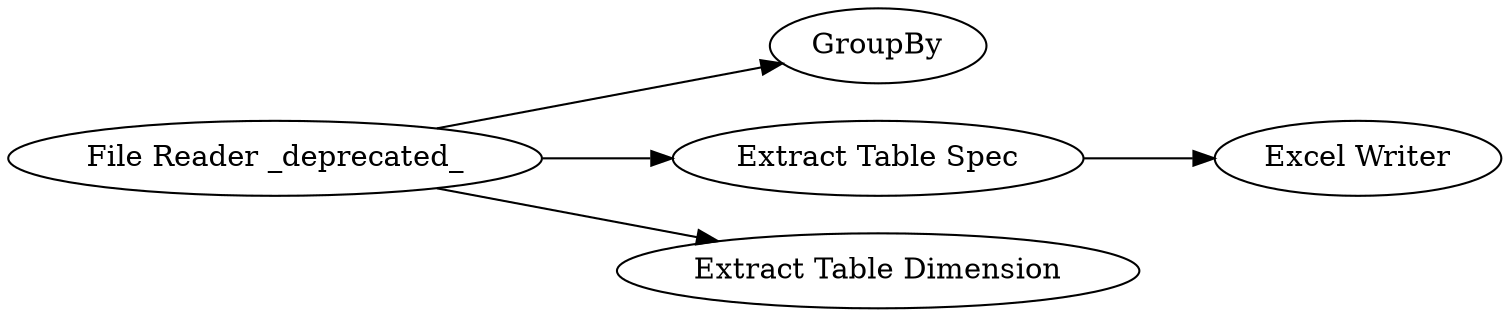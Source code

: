 digraph {
	"3640322999555117237_548" [label=GroupBy]
	"3640322999555117237_547" [label="Excel Writer"]
	"3640322999555117237_544" [label="File Reader _deprecated_"]
	"3640322999555117237_546" [label="Extract Table Spec"]
	"3640322999555117237_545" [label="Extract Table Dimension"]
	"3640322999555117237_546" -> "3640322999555117237_547"
	"3640322999555117237_544" -> "3640322999555117237_545"
	"3640322999555117237_544" -> "3640322999555117237_548"
	"3640322999555117237_544" -> "3640322999555117237_546"
	rankdir=LR
}
